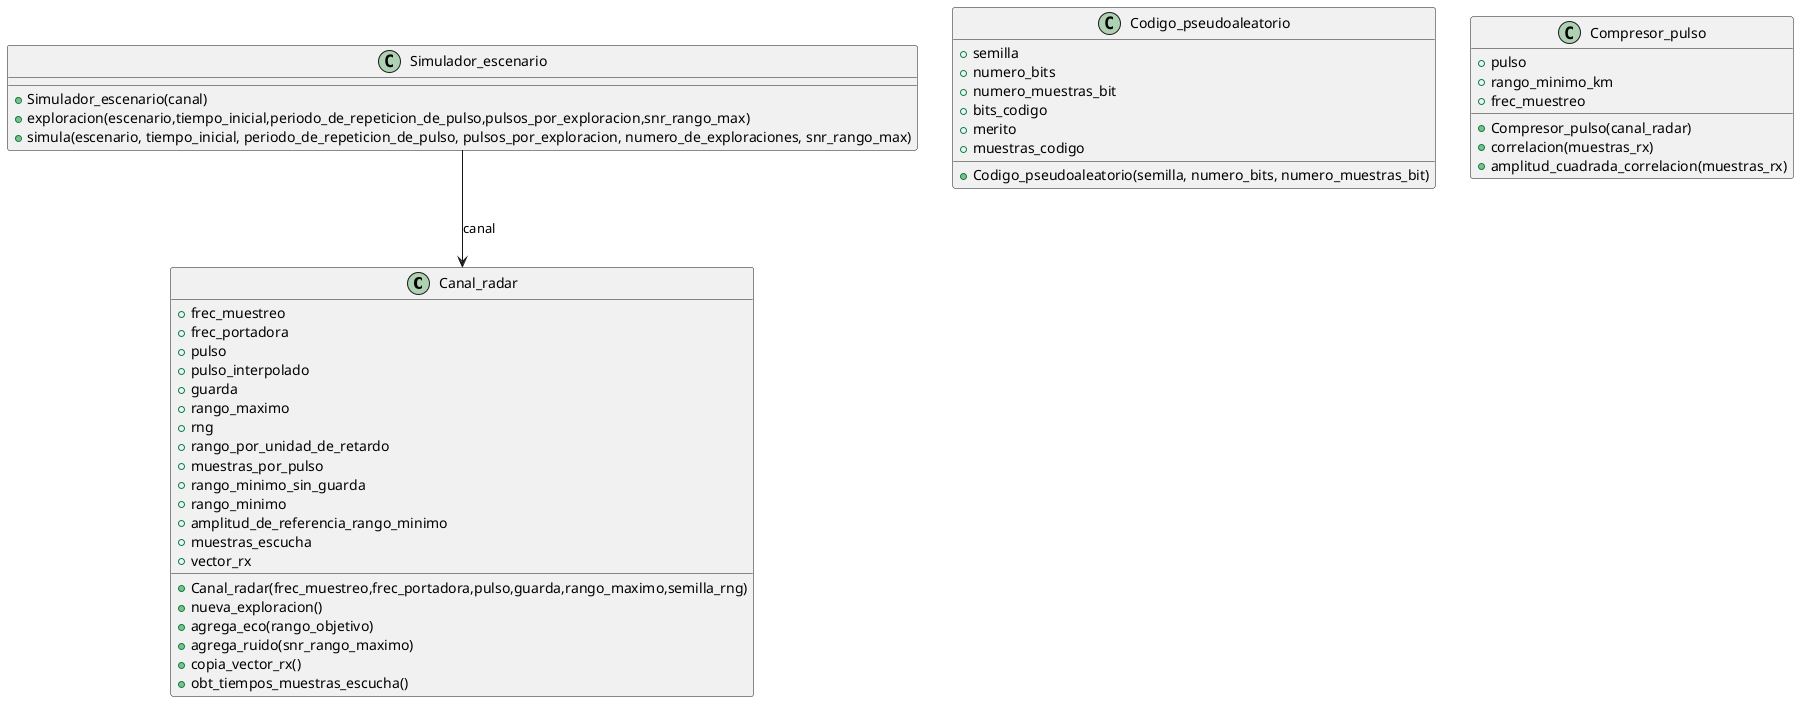 @startuml
class Canal_radar{
+ frec_muestreo
+ frec_portadora
+ pulso
+ pulso_interpolado
+ guarda
+ rango_maximo
+ rng
+ rango_por_unidad_de_retardo
+ muestras_por_pulso
+ rango_minimo_sin_guarda
+ rango_minimo
+ amplitud_de_referencia_rango_minimo
+ muestras_escucha
+ vector_rx
+ Canal_radar(frec_muestreo,frec_portadora,pulso,guarda,rango_maximo,semilla_rng)
+ nueva_exploracion()
+ agrega_eco(rango_objetivo)
+ agrega_ruido(snr_rango_maximo)
+ copia_vector_rx()
+ obt_tiempos_muestras_escucha()
}
class Simulador_escenario{
+ Simulador_escenario(canal)
+ exploracion(escenario,tiempo_inicial,periodo_de_repeticion_de_pulso,pulsos_por_exploracion,snr_rango_max)
+ simula(escenario, tiempo_inicial, periodo_de_repeticion_de_pulso, pulsos_por_exploracion, numero_de_exploraciones, snr_rango_max)
}
Simulador_escenario --> Canal_radar : canal
class Codigo_pseudoaleatorio{
+ semilla
+ numero_bits
+ numero_muestras_bit
+ bits_codigo
+ merito
+ muestras_codigo
+ Codigo_pseudoaleatorio(semilla, numero_bits, numero_muestras_bit)
}
class Compresor_pulso{
+ pulso
+ rango_minimo_km
+ frec_muestreo
+ Compresor_pulso(canal_radar)
+ correlacion(muestras_rx)
+ amplitud_cuadrada_correlacion(muestras_rx)
}
@enduml
